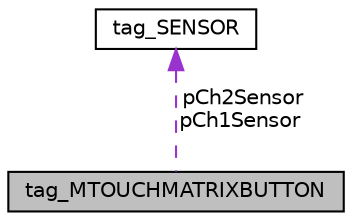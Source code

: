 digraph "tag_MTOUCHMATRIXBUTTON"
{
  edge [fontname="Helvetica",fontsize="10",labelfontname="Helvetica",labelfontsize="10"];
  node [fontname="Helvetica",fontsize="10",shape=record];
  Node1 [label="tag_MTOUCHMATRIXBUTTON",height=0.2,width=0.4,color="black", fillcolor="grey75", style="filled", fontcolor="black"];
  Node2 -> Node1 [dir="back",color="darkorchid3",fontsize="10",style="dashed",label=" pCh2Sensor\npCh1Sensor" ];
  Node2 [label="tag_SENSOR",height=0.2,width=0.4,color="black", fillcolor="white", style="filled",URL="$structtag___s_e_n_s_o_r.html"];
}
